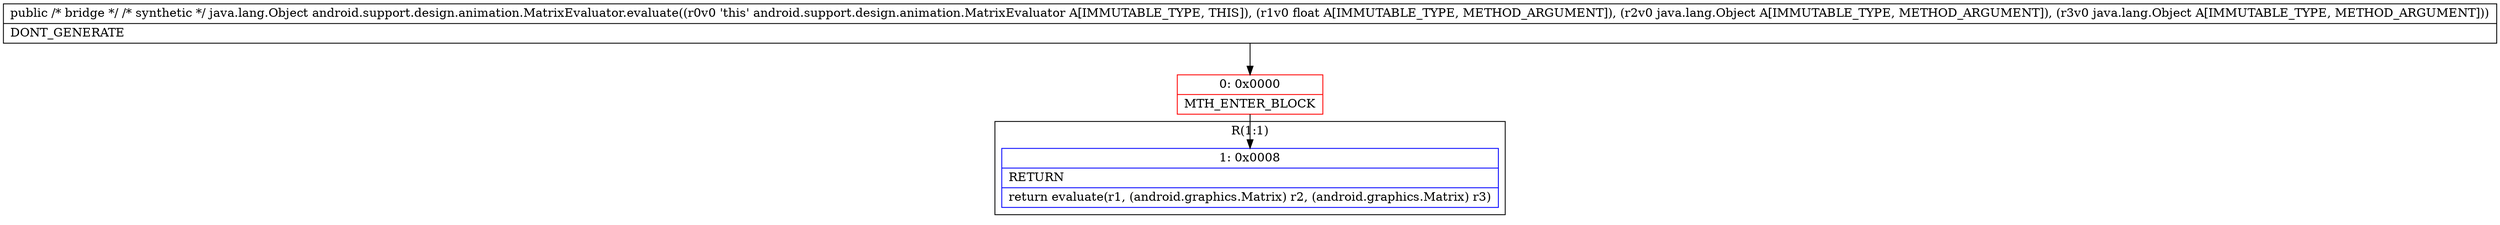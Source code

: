 digraph "CFG forandroid.support.design.animation.MatrixEvaluator.evaluate(FLjava\/lang\/Object;Ljava\/lang\/Object;)Ljava\/lang\/Object;" {
subgraph cluster_Region_1182205986 {
label = "R(1:1)";
node [shape=record,color=blue];
Node_1 [shape=record,label="{1\:\ 0x0008|RETURN\l|return evaluate(r1, (android.graphics.Matrix) r2, (android.graphics.Matrix) r3)\l}"];
}
Node_0 [shape=record,color=red,label="{0\:\ 0x0000|MTH_ENTER_BLOCK\l}"];
MethodNode[shape=record,label="{public \/* bridge *\/ \/* synthetic *\/ java.lang.Object android.support.design.animation.MatrixEvaluator.evaluate((r0v0 'this' android.support.design.animation.MatrixEvaluator A[IMMUTABLE_TYPE, THIS]), (r1v0 float A[IMMUTABLE_TYPE, METHOD_ARGUMENT]), (r2v0 java.lang.Object A[IMMUTABLE_TYPE, METHOD_ARGUMENT]), (r3v0 java.lang.Object A[IMMUTABLE_TYPE, METHOD_ARGUMENT]))  | DONT_GENERATE\l}"];
MethodNode -> Node_0;
Node_0 -> Node_1;
}

